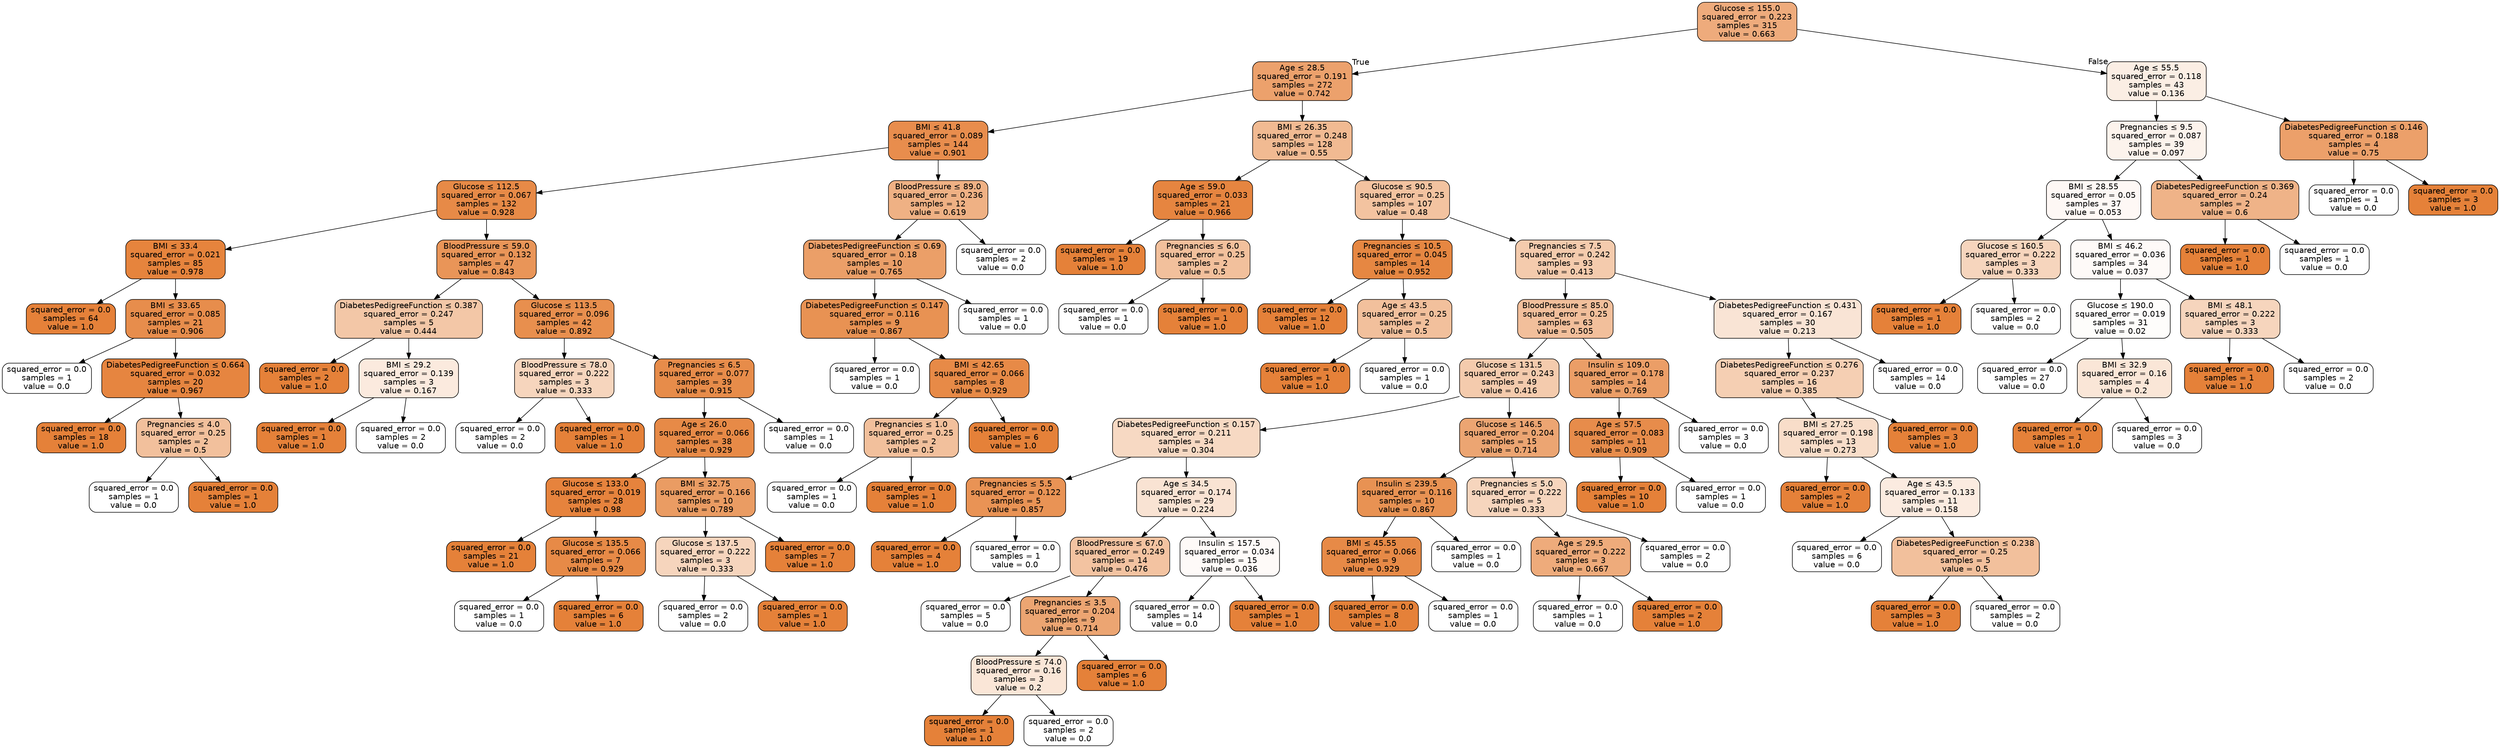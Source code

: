 digraph Tree {
node [shape=box, style="filled, rounded", color="black", fontname="helvetica"] ;
edge [fontname="helvetica"] ;
0 [label=<Glucose &le; 155.0<br/>squared_error = 0.223<br/>samples = 315<br/>value = 0.663>, fillcolor="#eeab7c"] ;
1 [label=<Age &le; 28.5<br/>squared_error = 0.191<br/>samples = 272<br/>value = 0.742>, fillcolor="#eca16c"] ;
0 -> 1 [labeldistance=2.5, labelangle=45, headlabel="True"] ;
2 [label=<BMI &le; 41.8<br/>squared_error = 0.089<br/>samples = 144<br/>value = 0.901>, fillcolor="#e88d4d"] ;
1 -> 2 ;
3 [label=<Glucose &le; 112.5<br/>squared_error = 0.067<br/>samples = 132<br/>value = 0.928>, fillcolor="#e78a47"] ;
2 -> 3 ;
4 [label=<BMI &le; 33.4<br/>squared_error = 0.021<br/>samples = 85<br/>value = 0.978>, fillcolor="#e6843d"] ;
3 -> 4 ;
5 [label=<squared_error = 0.0<br/>samples = 64<br/>value = 1.0>, fillcolor="#e58139"] ;
4 -> 5 ;
6 [label=<BMI &le; 33.65<br/>squared_error = 0.085<br/>samples = 21<br/>value = 0.906>, fillcolor="#e78d4c"] ;
4 -> 6 ;
7 [label=<squared_error = 0.0<br/>samples = 1<br/>value = 0.0>, fillcolor="#ffffff"] ;
6 -> 7 ;
8 [label=<DiabetesPedigreeFunction &le; 0.664<br/>squared_error = 0.032<br/>samples = 20<br/>value = 0.967>, fillcolor="#e68540"] ;
6 -> 8 ;
9 [label=<squared_error = 0.0<br/>samples = 18<br/>value = 1.0>, fillcolor="#e58139"] ;
8 -> 9 ;
10 [label=<Pregnancies &le; 4.0<br/>squared_error = 0.25<br/>samples = 2<br/>value = 0.5>, fillcolor="#f2c09c"] ;
8 -> 10 ;
11 [label=<squared_error = 0.0<br/>samples = 1<br/>value = 0.0>, fillcolor="#ffffff"] ;
10 -> 11 ;
12 [label=<squared_error = 0.0<br/>samples = 1<br/>value = 1.0>, fillcolor="#e58139"] ;
10 -> 12 ;
13 [label=<BloodPressure &le; 59.0<br/>squared_error = 0.132<br/>samples = 47<br/>value = 0.843>, fillcolor="#e99558"] ;
3 -> 13 ;
14 [label=<DiabetesPedigreeFunction &le; 0.387<br/>squared_error = 0.247<br/>samples = 5<br/>value = 0.444>, fillcolor="#f3c7a7"] ;
13 -> 14 ;
15 [label=<squared_error = 0.0<br/>samples = 2<br/>value = 1.0>, fillcolor="#e58139"] ;
14 -> 15 ;
16 [label=<BMI &le; 29.2<br/>squared_error = 0.139<br/>samples = 3<br/>value = 0.167>, fillcolor="#fbeade"] ;
14 -> 16 ;
17 [label=<squared_error = 0.0<br/>samples = 1<br/>value = 1.0>, fillcolor="#e58139"] ;
16 -> 17 ;
18 [label=<squared_error = 0.0<br/>samples = 2<br/>value = 0.0>, fillcolor="#ffffff"] ;
16 -> 18 ;
19 [label=<Glucose &le; 113.5<br/>squared_error = 0.096<br/>samples = 42<br/>value = 0.892>, fillcolor="#e88f4e"] ;
13 -> 19 ;
20 [label=<BloodPressure &le; 78.0<br/>squared_error = 0.222<br/>samples = 3<br/>value = 0.333>, fillcolor="#f6d5bd"] ;
19 -> 20 ;
21 [label=<squared_error = 0.0<br/>samples = 2<br/>value = 0.0>, fillcolor="#ffffff"] ;
20 -> 21 ;
22 [label=<squared_error = 0.0<br/>samples = 1<br/>value = 1.0>, fillcolor="#e58139"] ;
20 -> 22 ;
23 [label=<Pregnancies &le; 6.5<br/>squared_error = 0.077<br/>samples = 39<br/>value = 0.915>, fillcolor="#e78c4a"] ;
19 -> 23 ;
24 [label=<Age &le; 26.0<br/>squared_error = 0.066<br/>samples = 38<br/>value = 0.929>, fillcolor="#e78a47"] ;
23 -> 24 ;
25 [label=<Glucose &le; 133.0<br/>squared_error = 0.019<br/>samples = 28<br/>value = 0.98>, fillcolor="#e6833d"] ;
24 -> 25 ;
26 [label=<squared_error = 0.0<br/>samples = 21<br/>value = 1.0>, fillcolor="#e58139"] ;
25 -> 26 ;
27 [label=<Glucose &le; 135.5<br/>squared_error = 0.066<br/>samples = 7<br/>value = 0.929>, fillcolor="#e78a47"] ;
25 -> 27 ;
28 [label=<squared_error = 0.0<br/>samples = 1<br/>value = 0.0>, fillcolor="#ffffff"] ;
27 -> 28 ;
29 [label=<squared_error = 0.0<br/>samples = 6<br/>value = 1.0>, fillcolor="#e58139"] ;
27 -> 29 ;
30 [label=<BMI &le; 32.75<br/>squared_error = 0.166<br/>samples = 10<br/>value = 0.789>, fillcolor="#ea9c63"] ;
24 -> 30 ;
31 [label=<Glucose &le; 137.5<br/>squared_error = 0.222<br/>samples = 3<br/>value = 0.333>, fillcolor="#f6d5bd"] ;
30 -> 31 ;
32 [label=<squared_error = 0.0<br/>samples = 2<br/>value = 0.0>, fillcolor="#ffffff"] ;
31 -> 32 ;
33 [label=<squared_error = 0.0<br/>samples = 1<br/>value = 1.0>, fillcolor="#e58139"] ;
31 -> 33 ;
34 [label=<squared_error = 0.0<br/>samples = 7<br/>value = 1.0>, fillcolor="#e58139"] ;
30 -> 34 ;
35 [label=<squared_error = 0.0<br/>samples = 1<br/>value = 0.0>, fillcolor="#ffffff"] ;
23 -> 35 ;
36 [label=<BloodPressure &le; 89.0<br/>squared_error = 0.236<br/>samples = 12<br/>value = 0.619>, fillcolor="#efb184"] ;
2 -> 36 ;
37 [label=<DiabetesPedigreeFunction &le; 0.69<br/>squared_error = 0.18<br/>samples = 10<br/>value = 0.765>, fillcolor="#eb9f68"] ;
36 -> 37 ;
38 [label=<DiabetesPedigreeFunction &le; 0.147<br/>squared_error = 0.116<br/>samples = 9<br/>value = 0.867>, fillcolor="#e89253"] ;
37 -> 38 ;
39 [label=<squared_error = 0.0<br/>samples = 1<br/>value = 0.0>, fillcolor="#ffffff"] ;
38 -> 39 ;
40 [label=<BMI &le; 42.65<br/>squared_error = 0.066<br/>samples = 8<br/>value = 0.929>, fillcolor="#e78a47"] ;
38 -> 40 ;
41 [label=<Pregnancies &le; 1.0<br/>squared_error = 0.25<br/>samples = 2<br/>value = 0.5>, fillcolor="#f2c09c"] ;
40 -> 41 ;
42 [label=<squared_error = 0.0<br/>samples = 1<br/>value = 0.0>, fillcolor="#ffffff"] ;
41 -> 42 ;
43 [label=<squared_error = 0.0<br/>samples = 1<br/>value = 1.0>, fillcolor="#e58139"] ;
41 -> 43 ;
44 [label=<squared_error = 0.0<br/>samples = 6<br/>value = 1.0>, fillcolor="#e58139"] ;
40 -> 44 ;
45 [label=<squared_error = 0.0<br/>samples = 1<br/>value = 0.0>, fillcolor="#ffffff"] ;
37 -> 45 ;
46 [label=<squared_error = 0.0<br/>samples = 2<br/>value = 0.0>, fillcolor="#ffffff"] ;
36 -> 46 ;
47 [label=<BMI &le; 26.35<br/>squared_error = 0.248<br/>samples = 128<br/>value = 0.55>, fillcolor="#f1ba92"] ;
1 -> 47 ;
48 [label=<Age &le; 59.0<br/>squared_error = 0.033<br/>samples = 21<br/>value = 0.966>, fillcolor="#e68540"] ;
47 -> 48 ;
49 [label=<squared_error = 0.0<br/>samples = 19<br/>value = 1.0>, fillcolor="#e58139"] ;
48 -> 49 ;
50 [label=<Pregnancies &le; 6.0<br/>squared_error = 0.25<br/>samples = 2<br/>value = 0.5>, fillcolor="#f2c09c"] ;
48 -> 50 ;
51 [label=<squared_error = 0.0<br/>samples = 1<br/>value = 0.0>, fillcolor="#ffffff"] ;
50 -> 51 ;
52 [label=<squared_error = 0.0<br/>samples = 1<br/>value = 1.0>, fillcolor="#e58139"] ;
50 -> 52 ;
53 [label=<Glucose &le; 90.5<br/>squared_error = 0.25<br/>samples = 107<br/>value = 0.48>, fillcolor="#f3c3a0"] ;
47 -> 53 ;
54 [label=<Pregnancies &le; 10.5<br/>squared_error = 0.045<br/>samples = 14<br/>value = 0.952>, fillcolor="#e68742"] ;
53 -> 54 ;
55 [label=<squared_error = 0.0<br/>samples = 12<br/>value = 1.0>, fillcolor="#e58139"] ;
54 -> 55 ;
56 [label=<Age &le; 43.5<br/>squared_error = 0.25<br/>samples = 2<br/>value = 0.5>, fillcolor="#f2c09c"] ;
54 -> 56 ;
57 [label=<squared_error = 0.0<br/>samples = 1<br/>value = 1.0>, fillcolor="#e58139"] ;
56 -> 57 ;
58 [label=<squared_error = 0.0<br/>samples = 1<br/>value = 0.0>, fillcolor="#ffffff"] ;
56 -> 58 ;
59 [label=<Pregnancies &le; 7.5<br/>squared_error = 0.242<br/>samples = 93<br/>value = 0.413>, fillcolor="#f4cbad"] ;
53 -> 59 ;
60 [label=<BloodPressure &le; 85.0<br/>squared_error = 0.25<br/>samples = 63<br/>value = 0.505>, fillcolor="#f2bf9b"] ;
59 -> 60 ;
61 [label=<Glucose &le; 131.5<br/>squared_error = 0.243<br/>samples = 49<br/>value = 0.416>, fillcolor="#f4cbad"] ;
60 -> 61 ;
62 [label=<DiabetesPedigreeFunction &le; 0.157<br/>squared_error = 0.211<br/>samples = 34<br/>value = 0.304>, fillcolor="#f7d9c3"] ;
61 -> 62 ;
63 [label=<Pregnancies &le; 5.5<br/>squared_error = 0.122<br/>samples = 5<br/>value = 0.857>, fillcolor="#e99355"] ;
62 -> 63 ;
64 [label=<squared_error = 0.0<br/>samples = 4<br/>value = 1.0>, fillcolor="#e58139"] ;
63 -> 64 ;
65 [label=<squared_error = 0.0<br/>samples = 1<br/>value = 0.0>, fillcolor="#ffffff"] ;
63 -> 65 ;
66 [label=<Age &le; 34.5<br/>squared_error = 0.174<br/>samples = 29<br/>value = 0.224>, fillcolor="#f9e3d3"] ;
62 -> 66 ;
67 [label=<BloodPressure &le; 67.0<br/>squared_error = 0.249<br/>samples = 14<br/>value = 0.476>, fillcolor="#f3c3a1"] ;
66 -> 67 ;
68 [label=<squared_error = 0.0<br/>samples = 5<br/>value = 0.0>, fillcolor="#ffffff"] ;
67 -> 68 ;
69 [label=<Pregnancies &le; 3.5<br/>squared_error = 0.204<br/>samples = 9<br/>value = 0.714>, fillcolor="#eca572"] ;
67 -> 69 ;
70 [label=<BloodPressure &le; 74.0<br/>squared_error = 0.16<br/>samples = 3<br/>value = 0.2>, fillcolor="#fae6d7"] ;
69 -> 70 ;
71 [label=<squared_error = 0.0<br/>samples = 1<br/>value = 1.0>, fillcolor="#e58139"] ;
70 -> 71 ;
72 [label=<squared_error = 0.0<br/>samples = 2<br/>value = 0.0>, fillcolor="#ffffff"] ;
70 -> 72 ;
73 [label=<squared_error = 0.0<br/>samples = 6<br/>value = 1.0>, fillcolor="#e58139"] ;
69 -> 73 ;
74 [label=<Insulin &le; 157.5<br/>squared_error = 0.034<br/>samples = 15<br/>value = 0.036>, fillcolor="#fefaf8"] ;
66 -> 74 ;
75 [label=<squared_error = 0.0<br/>samples = 14<br/>value = 0.0>, fillcolor="#ffffff"] ;
74 -> 75 ;
76 [label=<squared_error = 0.0<br/>samples = 1<br/>value = 1.0>, fillcolor="#e58139"] ;
74 -> 76 ;
77 [label=<Glucose &le; 146.5<br/>squared_error = 0.204<br/>samples = 15<br/>value = 0.714>, fillcolor="#eca572"] ;
61 -> 77 ;
78 [label=<Insulin &le; 239.5<br/>squared_error = 0.116<br/>samples = 10<br/>value = 0.867>, fillcolor="#e89253"] ;
77 -> 78 ;
79 [label=<BMI &le; 45.55<br/>squared_error = 0.066<br/>samples = 9<br/>value = 0.929>, fillcolor="#e78a47"] ;
78 -> 79 ;
80 [label=<squared_error = 0.0<br/>samples = 8<br/>value = 1.0>, fillcolor="#e58139"] ;
79 -> 80 ;
81 [label=<squared_error = 0.0<br/>samples = 1<br/>value = 0.0>, fillcolor="#ffffff"] ;
79 -> 81 ;
82 [label=<squared_error = 0.0<br/>samples = 1<br/>value = 0.0>, fillcolor="#ffffff"] ;
78 -> 82 ;
83 [label=<Pregnancies &le; 5.0<br/>squared_error = 0.222<br/>samples = 5<br/>value = 0.333>, fillcolor="#f6d5bd"] ;
77 -> 83 ;
84 [label=<Age &le; 29.5<br/>squared_error = 0.222<br/>samples = 3<br/>value = 0.667>, fillcolor="#eeab7b"] ;
83 -> 84 ;
85 [label=<squared_error = 0.0<br/>samples = 1<br/>value = 0.0>, fillcolor="#ffffff"] ;
84 -> 85 ;
86 [label=<squared_error = 0.0<br/>samples = 2<br/>value = 1.0>, fillcolor="#e58139"] ;
84 -> 86 ;
87 [label=<squared_error = 0.0<br/>samples = 2<br/>value = 0.0>, fillcolor="#ffffff"] ;
83 -> 87 ;
88 [label=<Insulin &le; 109.0<br/>squared_error = 0.178<br/>samples = 14<br/>value = 0.769>, fillcolor="#eb9e67"] ;
60 -> 88 ;
89 [label=<Age &le; 57.5<br/>squared_error = 0.083<br/>samples = 11<br/>value = 0.909>, fillcolor="#e78c4b"] ;
88 -> 89 ;
90 [label=<squared_error = 0.0<br/>samples = 10<br/>value = 1.0>, fillcolor="#e58139"] ;
89 -> 90 ;
91 [label=<squared_error = 0.0<br/>samples = 1<br/>value = 0.0>, fillcolor="#ffffff"] ;
89 -> 91 ;
92 [label=<squared_error = 0.0<br/>samples = 3<br/>value = 0.0>, fillcolor="#ffffff"] ;
88 -> 92 ;
93 [label=<DiabetesPedigreeFunction &le; 0.431<br/>squared_error = 0.167<br/>samples = 30<br/>value = 0.213>, fillcolor="#f9e4d5"] ;
59 -> 93 ;
94 [label=<DiabetesPedigreeFunction &le; 0.276<br/>squared_error = 0.237<br/>samples = 16<br/>value = 0.385>, fillcolor="#f5cfb3"] ;
93 -> 94 ;
95 [label=<BMI &le; 27.25<br/>squared_error = 0.198<br/>samples = 13<br/>value = 0.273>, fillcolor="#f8ddc9"] ;
94 -> 95 ;
96 [label=<squared_error = 0.0<br/>samples = 2<br/>value = 1.0>, fillcolor="#e58139"] ;
95 -> 96 ;
97 [label=<Age &le; 43.5<br/>squared_error = 0.133<br/>samples = 11<br/>value = 0.158>, fillcolor="#fbebe0"] ;
95 -> 97 ;
98 [label=<squared_error = 0.0<br/>samples = 6<br/>value = 0.0>, fillcolor="#ffffff"] ;
97 -> 98 ;
99 [label=<DiabetesPedigreeFunction &le; 0.238<br/>squared_error = 0.25<br/>samples = 5<br/>value = 0.5>, fillcolor="#f2c09c"] ;
97 -> 99 ;
100 [label=<squared_error = 0.0<br/>samples = 3<br/>value = 1.0>, fillcolor="#e58139"] ;
99 -> 100 ;
101 [label=<squared_error = 0.0<br/>samples = 2<br/>value = 0.0>, fillcolor="#ffffff"] ;
99 -> 101 ;
102 [label=<squared_error = 0.0<br/>samples = 3<br/>value = 1.0>, fillcolor="#e58139"] ;
94 -> 102 ;
103 [label=<squared_error = 0.0<br/>samples = 14<br/>value = 0.0>, fillcolor="#ffffff"] ;
93 -> 103 ;
104 [label=<Age &le; 55.5<br/>squared_error = 0.118<br/>samples = 43<br/>value = 0.136>, fillcolor="#fbeee4"] ;
0 -> 104 [labeldistance=2.5, labelangle=-45, headlabel="False"] ;
105 [label=<Pregnancies &le; 9.5<br/>squared_error = 0.087<br/>samples = 39<br/>value = 0.097>, fillcolor="#fcf3ec"] ;
104 -> 105 ;
106 [label=<BMI &le; 28.55<br/>squared_error = 0.05<br/>samples = 37<br/>value = 0.053>, fillcolor="#fef8f5"] ;
105 -> 106 ;
107 [label=<Glucose &le; 160.5<br/>squared_error = 0.222<br/>samples = 3<br/>value = 0.333>, fillcolor="#f6d5bd"] ;
106 -> 107 ;
108 [label=<squared_error = 0.0<br/>samples = 1<br/>value = 1.0>, fillcolor="#e58139"] ;
107 -> 108 ;
109 [label=<squared_error = 0.0<br/>samples = 2<br/>value = 0.0>, fillcolor="#ffffff"] ;
107 -> 109 ;
110 [label=<BMI &le; 46.2<br/>squared_error = 0.036<br/>samples = 34<br/>value = 0.037>, fillcolor="#fefaf8"] ;
106 -> 110 ;
111 [label=<Glucose &le; 190.0<br/>squared_error = 0.019<br/>samples = 31<br/>value = 0.02>, fillcolor="#fefdfb"] ;
110 -> 111 ;
112 [label=<squared_error = 0.0<br/>samples = 27<br/>value = 0.0>, fillcolor="#ffffff"] ;
111 -> 112 ;
113 [label=<BMI &le; 32.9<br/>squared_error = 0.16<br/>samples = 4<br/>value = 0.2>, fillcolor="#fae6d7"] ;
111 -> 113 ;
114 [label=<squared_error = 0.0<br/>samples = 1<br/>value = 1.0>, fillcolor="#e58139"] ;
113 -> 114 ;
115 [label=<squared_error = 0.0<br/>samples = 3<br/>value = 0.0>, fillcolor="#ffffff"] ;
113 -> 115 ;
116 [label=<BMI &le; 48.1<br/>squared_error = 0.222<br/>samples = 3<br/>value = 0.333>, fillcolor="#f6d5bd"] ;
110 -> 116 ;
117 [label=<squared_error = 0.0<br/>samples = 1<br/>value = 1.0>, fillcolor="#e58139"] ;
116 -> 117 ;
118 [label=<squared_error = 0.0<br/>samples = 2<br/>value = 0.0>, fillcolor="#ffffff"] ;
116 -> 118 ;
119 [label=<DiabetesPedigreeFunction &le; 0.369<br/>squared_error = 0.24<br/>samples = 2<br/>value = 0.6>, fillcolor="#efb388"] ;
105 -> 119 ;
120 [label=<squared_error = 0.0<br/>samples = 1<br/>value = 1.0>, fillcolor="#e58139"] ;
119 -> 120 ;
121 [label=<squared_error = 0.0<br/>samples = 1<br/>value = 0.0>, fillcolor="#ffffff"] ;
119 -> 121 ;
122 [label=<DiabetesPedigreeFunction &le; 0.146<br/>squared_error = 0.188<br/>samples = 4<br/>value = 0.75>, fillcolor="#eca06a"] ;
104 -> 122 ;
123 [label=<squared_error = 0.0<br/>samples = 1<br/>value = 0.0>, fillcolor="#ffffff"] ;
122 -> 123 ;
124 [label=<squared_error = 0.0<br/>samples = 3<br/>value = 1.0>, fillcolor="#e58139"] ;
122 -> 124 ;
}